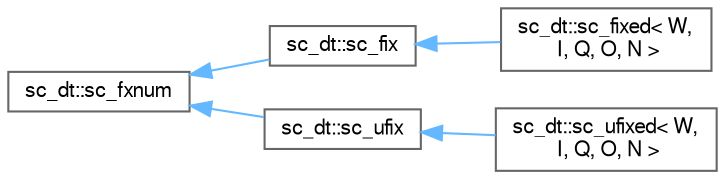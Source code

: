 digraph "Graphical Class Hierarchy"
{
 // LATEX_PDF_SIZE
  bgcolor="transparent";
  edge [fontname=FreeSans,fontsize=10,labelfontname=FreeSans,labelfontsize=10];
  node [fontname=FreeSans,fontsize=10,shape=box,height=0.2,width=0.4];
  rankdir="LR";
  Node0 [id="Node000000",label="sc_dt::sc_fxnum",height=0.2,width=0.4,color="grey40", fillcolor="white", style="filled",URL="$a01741.html",tooltip=" "];
  Node0 -> Node1 [id="edge153_Node000000_Node000001",dir="back",color="steelblue1",style="solid",tooltip=" "];
  Node1 [id="Node000001",label="sc_dt::sc_fix",height=0.2,width=0.4,color="grey40", fillcolor="white", style="filled",URL="$a01689.html",tooltip=" "];
  Node1 -> Node2 [id="edge154_Node000001_Node000002",dir="back",color="steelblue1",style="solid",tooltip=" "];
  Node2 [id="Node000002",label="sc_dt::sc_fixed\< W,\l I, Q, O, N \>",height=0.2,width=0.4,color="grey40", fillcolor="white", style="filled",URL="$a01697.html",tooltip=" "];
  Node0 -> Node3 [id="edge155_Node000000_Node000003",dir="back",color="steelblue1",style="solid",tooltip=" "];
  Node3 [id="Node000003",label="sc_dt::sc_ufix",height=0.2,width=0.4,color="grey40", fillcolor="white", style="filled",URL="$a01777.html",tooltip=" "];
  Node3 -> Node4 [id="edge156_Node000003_Node000004",dir="back",color="steelblue1",style="solid",tooltip=" "];
  Node4 [id="Node000004",label="sc_dt::sc_ufixed\< W,\l I, Q, O, N \>",height=0.2,width=0.4,color="grey40", fillcolor="white", style="filled",URL="$a01785.html",tooltip=" "];
}
